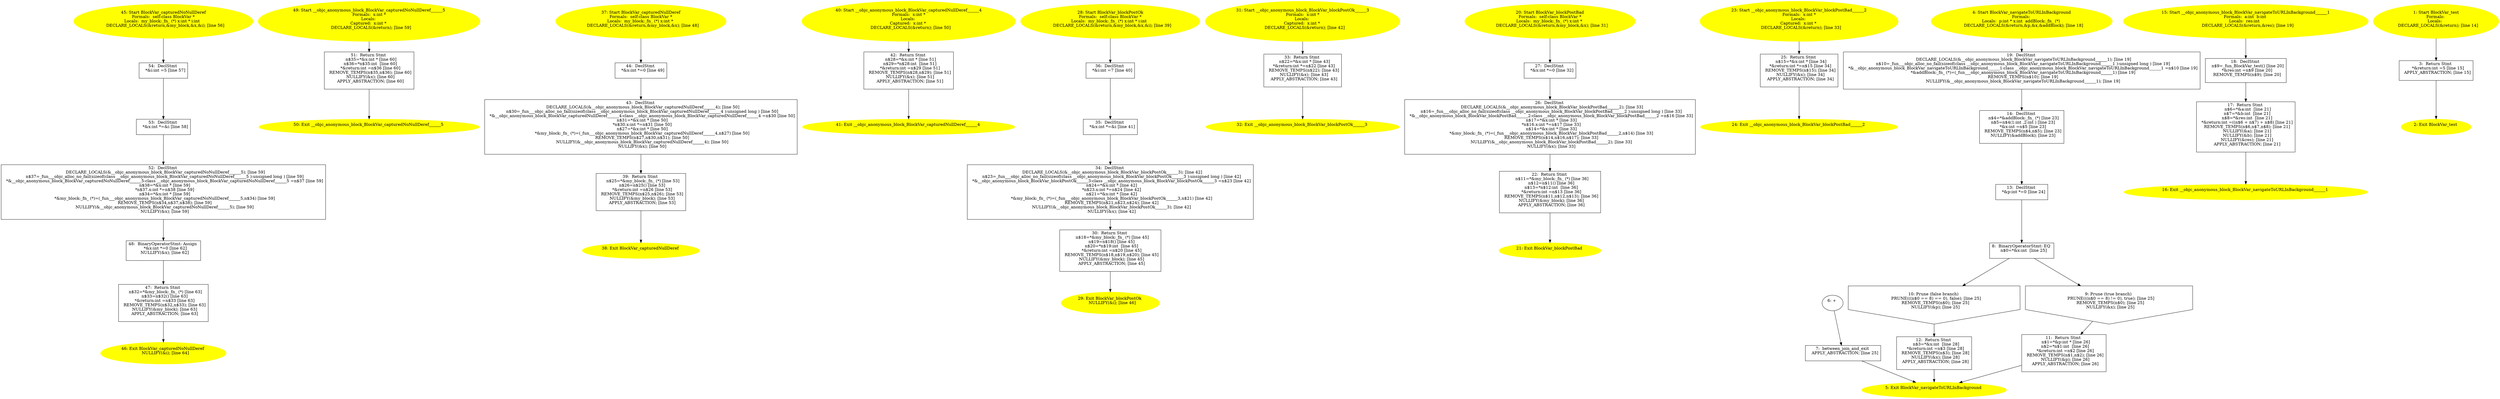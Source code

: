 /* @generated */
digraph iCFG {
54 [label="54:  DeclStmt \n   *&i:int =5 [line 57]\n " shape="box"]
	

	 54 -> 53 ;
53 [label="53:  DeclStmt \n   *&x:int *=&i [line 58]\n " shape="box"]
	

	 53 -> 52 ;
52 [label="52:  DeclStmt \n   DECLARE_LOCALS(&__objc_anonymous_block_BlockVar_capturedNoNullDeref______5); [line 59]\n  n$37=_fun___objc_alloc_no_fail(sizeof(class __objc_anonymous_block_BlockVar_capturedNoNullDeref______5 ):unsigned long ) [line 59]\n  *&__objc_anonymous_block_BlockVar_capturedNoNullDeref______5:class __objc_anonymous_block_BlockVar_capturedNoNullDeref______5 =n$37 [line 59]\n  n$38=*&x:int * [line 59]\n  *n$37.x:int *=n$38 [line 59]\n  n$34=*&x:int * [line 59]\n  *&my_block:_fn_ (*)=(_fun___objc_anonymous_block_BlockVar_capturedNoNullDeref______5,n$34) [line 59]\n  REMOVE_TEMPS(n$34,n$37,n$38); [line 59]\n  NULLIFY(&__objc_anonymous_block_BlockVar_capturedNoNullDeref______5); [line 59]\n  NULLIFY(&x); [line 59]\n " shape="box"]
	

	 52 -> 48 ;
51 [label="51:  Return Stmt \n   n$35=*&x:int * [line 60]\n  n$36=*n$35:int  [line 60]\n  *&return:int =n$36 [line 60]\n  REMOVE_TEMPS(n$35,n$36); [line 60]\n  NULLIFY(&x); [line 60]\n  APPLY_ABSTRACTION; [line 60]\n " shape="box"]
	

	 51 -> 50 ;
50 [label="50: Exit __objc_anonymous_block_BlockVar_capturedNoNullDeref______5 \n  " color=yellow style=filled]
	

49 [label="49: Start __objc_anonymous_block_BlockVar_capturedNoNullDeref______5\nFormals:  x:int *\nLocals: \nCaptured:  x:int * \n   DECLARE_LOCALS(&return); [line 59]\n " color=yellow style=filled]
	

	 49 -> 51 ;
48 [label="48:  BinaryOperatorStmt: Assign \n   *&x:int *=0 [line 62]\n  NULLIFY(&x); [line 62]\n " shape="box"]
	

	 48 -> 47 ;
47 [label="47:  Return Stmt \n   n$32=*&my_block:_fn_ (*) [line 63]\n  n$33=n$32() [line 63]\n  *&return:int =n$33 [line 63]\n  REMOVE_TEMPS(n$32,n$33); [line 63]\n  NULLIFY(&my_block); [line 63]\n  APPLY_ABSTRACTION; [line 63]\n " shape="box"]
	

	 47 -> 46 ;
46 [label="46: Exit BlockVar_capturedNoNullDeref \n   NULLIFY(&i); [line 64]\n " color=yellow style=filled]
	

45 [label="45: Start BlockVar_capturedNoNullDeref\nFormals:  self:class BlockVar *\nLocals:  my_block:_fn_ (*) x:int * i:int  \n   DECLARE_LOCALS(&return,&my_block,&x,&i); [line 56]\n " color=yellow style=filled]
	

	 45 -> 54 ;
44 [label="44:  DeclStmt \n   *&x:int *=0 [line 49]\n " shape="box"]
	

	 44 -> 43 ;
43 [label="43:  DeclStmt \n   DECLARE_LOCALS(&__objc_anonymous_block_BlockVar_capturedNullDeref______4); [line 50]\n  n$30=_fun___objc_alloc_no_fail(sizeof(class __objc_anonymous_block_BlockVar_capturedNullDeref______4 ):unsigned long ) [line 50]\n  *&__objc_anonymous_block_BlockVar_capturedNullDeref______4:class __objc_anonymous_block_BlockVar_capturedNullDeref______4 =n$30 [line 50]\n  n$31=*&x:int * [line 50]\n  *n$30.x:int *=n$31 [line 50]\n  n$27=*&x:int * [line 50]\n  *&my_block:_fn_ (*)=(_fun___objc_anonymous_block_BlockVar_capturedNullDeref______4,n$27) [line 50]\n  REMOVE_TEMPS(n$27,n$30,n$31); [line 50]\n  NULLIFY(&__objc_anonymous_block_BlockVar_capturedNullDeref______4); [line 50]\n  NULLIFY(&x); [line 50]\n " shape="box"]
	

	 43 -> 39 ;
42 [label="42:  Return Stmt \n   n$28=*&x:int * [line 51]\n  n$29=*n$28:int  [line 51]\n  *&return:int =n$29 [line 51]\n  REMOVE_TEMPS(n$28,n$29); [line 51]\n  NULLIFY(&x); [line 51]\n  APPLY_ABSTRACTION; [line 51]\n " shape="box"]
	

	 42 -> 41 ;
41 [label="41: Exit __objc_anonymous_block_BlockVar_capturedNullDeref______4 \n  " color=yellow style=filled]
	

40 [label="40: Start __objc_anonymous_block_BlockVar_capturedNullDeref______4\nFormals:  x:int *\nLocals: \nCaptured:  x:int * \n   DECLARE_LOCALS(&return); [line 50]\n " color=yellow style=filled]
	

	 40 -> 42 ;
39 [label="39:  Return Stmt \n   n$25=*&my_block:_fn_ (*) [line 53]\n  n$26=n$25() [line 53]\n  *&return:int =n$26 [line 53]\n  REMOVE_TEMPS(n$25,n$26); [line 53]\n  NULLIFY(&my_block); [line 53]\n  APPLY_ABSTRACTION; [line 53]\n " shape="box"]
	

	 39 -> 38 ;
38 [label="38: Exit BlockVar_capturedNullDeref \n  " color=yellow style=filled]
	

37 [label="37: Start BlockVar_capturedNullDeref\nFormals:  self:class BlockVar *\nLocals:  my_block:_fn_ (*) x:int * \n   DECLARE_LOCALS(&return,&my_block,&x); [line 48]\n " color=yellow style=filled]
	

	 37 -> 44 ;
36 [label="36:  DeclStmt \n   *&i:int =7 [line 40]\n " shape="box"]
	

	 36 -> 35 ;
35 [label="35:  DeclStmt \n   *&x:int *=&i [line 41]\n " shape="box"]
	

	 35 -> 34 ;
34 [label="34:  DeclStmt \n   DECLARE_LOCALS(&__objc_anonymous_block_BlockVar_blockPostOk______3); [line 42]\n  n$23=_fun___objc_alloc_no_fail(sizeof(class __objc_anonymous_block_BlockVar_blockPostOk______3 ):unsigned long ) [line 42]\n  *&__objc_anonymous_block_BlockVar_blockPostOk______3:class __objc_anonymous_block_BlockVar_blockPostOk______3 =n$23 [line 42]\n  n$24=*&x:int * [line 42]\n  *n$23.x:int *=n$24 [line 42]\n  n$21=*&x:int * [line 42]\n  *&my_block:_fn_ (*)=(_fun___objc_anonymous_block_BlockVar_blockPostOk______3,n$21) [line 42]\n  REMOVE_TEMPS(n$21,n$23,n$24); [line 42]\n  NULLIFY(&__objc_anonymous_block_BlockVar_blockPostOk______3); [line 42]\n  NULLIFY(&x); [line 42]\n " shape="box"]
	

	 34 -> 30 ;
33 [label="33:  Return Stmt \n   n$22=*&x:int * [line 43]\n  *&return:int *=n$22 [line 43]\n  REMOVE_TEMPS(n$22); [line 43]\n  NULLIFY(&x); [line 43]\n  APPLY_ABSTRACTION; [line 43]\n " shape="box"]
	

	 33 -> 32 ;
32 [label="32: Exit __objc_anonymous_block_BlockVar_blockPostOk______3 \n  " color=yellow style=filled]
	

31 [label="31: Start __objc_anonymous_block_BlockVar_blockPostOk______3\nFormals:  x:int *\nLocals: \nCaptured:  x:int * \n   DECLARE_LOCALS(&return); [line 42]\n " color=yellow style=filled]
	

	 31 -> 33 ;
30 [label="30:  Return Stmt \n   n$18=*&my_block:_fn_ (*) [line 45]\n  n$19=n$18() [line 45]\n  n$20=*n$19:int  [line 45]\n  *&return:int =n$20 [line 45]\n  REMOVE_TEMPS(n$18,n$19,n$20); [line 45]\n  NULLIFY(&my_block); [line 45]\n  APPLY_ABSTRACTION; [line 45]\n " shape="box"]
	

	 30 -> 29 ;
29 [label="29: Exit BlockVar_blockPostOk \n   NULLIFY(&i); [line 46]\n " color=yellow style=filled]
	

28 [label="28: Start BlockVar_blockPostOk\nFormals:  self:class BlockVar *\nLocals:  my_block:_fn_ (*) x:int * i:int  \n   DECLARE_LOCALS(&return,&my_block,&x,&i); [line 39]\n " color=yellow style=filled]
	

	 28 -> 36 ;
27 [label="27:  DeclStmt \n   *&x:int *=0 [line 32]\n " shape="box"]
	

	 27 -> 26 ;
26 [label="26:  DeclStmt \n   DECLARE_LOCALS(&__objc_anonymous_block_BlockVar_blockPostBad______2); [line 33]\n  n$16=_fun___objc_alloc_no_fail(sizeof(class __objc_anonymous_block_BlockVar_blockPostBad______2 ):unsigned long ) [line 33]\n  *&__objc_anonymous_block_BlockVar_blockPostBad______2:class __objc_anonymous_block_BlockVar_blockPostBad______2 =n$16 [line 33]\n  n$17=*&x:int * [line 33]\n  *n$16.x:int *=n$17 [line 33]\n  n$14=*&x:int * [line 33]\n  *&my_block:_fn_ (*)=(_fun___objc_anonymous_block_BlockVar_blockPostBad______2,n$14) [line 33]\n  REMOVE_TEMPS(n$14,n$16,n$17); [line 33]\n  NULLIFY(&__objc_anonymous_block_BlockVar_blockPostBad______2); [line 33]\n  NULLIFY(&x); [line 33]\n " shape="box"]
	

	 26 -> 22 ;
25 [label="25:  Return Stmt \n   n$15=*&x:int * [line 34]\n  *&return:int *=n$15 [line 34]\n  REMOVE_TEMPS(n$15); [line 34]\n  NULLIFY(&x); [line 34]\n  APPLY_ABSTRACTION; [line 34]\n " shape="box"]
	

	 25 -> 24 ;
24 [label="24: Exit __objc_anonymous_block_BlockVar_blockPostBad______2 \n  " color=yellow style=filled]
	

23 [label="23: Start __objc_anonymous_block_BlockVar_blockPostBad______2\nFormals:  x:int *\nLocals: \nCaptured:  x:int * \n   DECLARE_LOCALS(&return); [line 33]\n " color=yellow style=filled]
	

	 23 -> 25 ;
22 [label="22:  Return Stmt \n   n$11=*&my_block:_fn_ (*) [line 36]\n  n$12=n$11() [line 36]\n  n$13=*n$12:int  [line 36]\n  *&return:int =n$13 [line 36]\n  REMOVE_TEMPS(n$11,n$12,n$13); [line 36]\n  NULLIFY(&my_block); [line 36]\n  APPLY_ABSTRACTION; [line 36]\n " shape="box"]
	

	 22 -> 21 ;
21 [label="21: Exit BlockVar_blockPostBad \n  " color=yellow style=filled]
	

20 [label="20: Start BlockVar_blockPostBad\nFormals:  self:class BlockVar *\nLocals:  my_block:_fn_ (*) x:int * \n   DECLARE_LOCALS(&return,&my_block,&x); [line 31]\n " color=yellow style=filled]
	

	 20 -> 27 ;
19 [label="19:  DeclStmt \n   DECLARE_LOCALS(&__objc_anonymous_block_BlockVar_navigateToURLInBackground______1); [line 19]\n  n$10=_fun___objc_alloc_no_fail(sizeof(class __objc_anonymous_block_BlockVar_navigateToURLInBackground______1 ):unsigned long ) [line 19]\n  *&__objc_anonymous_block_BlockVar_navigateToURLInBackground______1:class __objc_anonymous_block_BlockVar_navigateToURLInBackground______1 =n$10 [line 19]\n  *&addBlock:_fn_ (*)=(_fun___objc_anonymous_block_BlockVar_navigateToURLInBackground______1) [line 19]\n  REMOVE_TEMPS(n$10); [line 19]\n  NULLIFY(&__objc_anonymous_block_BlockVar_navigateToURLInBackground______1); [line 19]\n " shape="box"]
	

	 19 -> 14 ;
18 [label="18:  DeclStmt \n   n$9=_fun_BlockVar_test() [line 20]\n  *&res:int =n$9 [line 20]\n  REMOVE_TEMPS(n$9); [line 20]\n " shape="box"]
	

	 18 -> 17 ;
17 [label="17:  Return Stmt \n   n$6=*&a:int  [line 21]\n  n$7=*&b:int  [line 21]\n  n$8=*&res:int  [line 21]\n  *&return:int =((n$6 + n$7) + n$8) [line 21]\n  REMOVE_TEMPS(n$6,n$7,n$8); [line 21]\n  NULLIFY(&a); [line 21]\n  NULLIFY(&b); [line 21]\n  NULLIFY(&res); [line 21]\n  APPLY_ABSTRACTION; [line 21]\n " shape="box"]
	

	 17 -> 16 ;
16 [label="16: Exit __objc_anonymous_block_BlockVar_navigateToURLInBackground______1 \n  " color=yellow style=filled]
	

15 [label="15: Start __objc_anonymous_block_BlockVar_navigateToURLInBackground______1\nFormals:  a:int  b:int \nLocals:  res:int  \n   DECLARE_LOCALS(&return,&res); [line 19]\n " color=yellow style=filled]
	

	 15 -> 18 ;
14 [label="14:  DeclStmt \n   n$4=*&addBlock:_fn_ (*) [line 23]\n  n$5=n$4(1:int ,2:int ) [line 23]\n  *&x:int =n$5 [line 23]\n  REMOVE_TEMPS(n$4,n$5); [line 23]\n  NULLIFY(&addBlock); [line 23]\n " shape="box"]
	

	 14 -> 13 ;
13 [label="13:  DeclStmt \n   *&p:int *=0 [line 24]\n " shape="box"]
	

	 13 -> 8 ;
12 [label="12:  Return Stmt \n   n$3=*&x:int  [line 28]\n  *&return:int =n$3 [line 28]\n  REMOVE_TEMPS(n$3); [line 28]\n  NULLIFY(&x); [line 28]\n  APPLY_ABSTRACTION; [line 28]\n " shape="box"]
	

	 12 -> 5 ;
11 [label="11:  Return Stmt \n   n$1=*&p:int * [line 26]\n  n$2=*n$1:int  [line 26]\n  *&return:int =n$2 [line 26]\n  REMOVE_TEMPS(n$1,n$2); [line 26]\n  NULLIFY(&p); [line 26]\n  APPLY_ABSTRACTION; [line 26]\n " shape="box"]
	

	 11 -> 5 ;
10 [label="10: Prune (false branch) \n   PRUNE(((n$0 == 8) == 0), false); [line 25]\n  REMOVE_TEMPS(n$0); [line 25]\n  NULLIFY(&p); [line 25]\n " shape="invhouse"]
	

	 10 -> 12 ;
9 [label="9: Prune (true branch) \n   PRUNE(((n$0 == 8) != 0), true); [line 25]\n  REMOVE_TEMPS(n$0); [line 25]\n  NULLIFY(&x); [line 25]\n " shape="invhouse"]
	

	 9 -> 11 ;
8 [label="8:  BinaryOperatorStmt: EQ \n   n$0=*&x:int  [line 25]\n " shape="box"]
	

	 8 -> 9 ;
	 8 -> 10 ;
7 [label="7:  between_join_and_exit \n   APPLY_ABSTRACTION; [line 25]\n " shape="box"]
	

	 7 -> 5 ;
6 [label="6: + \n  " ]
	

	 6 -> 7 ;
5 [label="5: Exit BlockVar_navigateToURLInBackground \n  " color=yellow style=filled]
	

4 [label="4: Start BlockVar_navigateToURLInBackground\nFormals: \nLocals:  p:int * x:int  addBlock:_fn_ (*) \n   DECLARE_LOCALS(&return,&p,&x,&addBlock); [line 18]\n " color=yellow style=filled]
	

	 4 -> 19 ;
3 [label="3:  Return Stmt \n   *&return:int =5 [line 15]\n  APPLY_ABSTRACTION; [line 15]\n " shape="box"]
	

	 3 -> 2 ;
2 [label="2: Exit BlockVar_test \n  " color=yellow style=filled]
	

1 [label="1: Start BlockVar_test\nFormals: \nLocals:  \n   DECLARE_LOCALS(&return); [line 14]\n " color=yellow style=filled]
	

	 1 -> 3 ;
}
